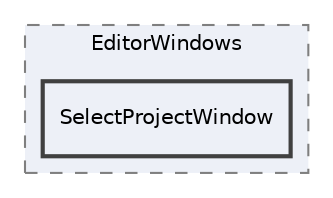 digraph "Editor/UI/EditorWindows/SelectProjectWindow"
{
 // LATEX_PDF_SIZE
  edge [fontname="Helvetica",fontsize="10",labelfontname="Helvetica",labelfontsize="10"];
  node [fontname="Helvetica",fontsize="10",shape=record];
  compound=true
  subgraph clusterdir_37c42c05ef4c9eddc2ac69b06612e95a {
    graph [ bgcolor="#edf0f7", pencolor="grey50", style="filled,dashed,", label="EditorWindows", fontname="Helvetica", fontsize="10", URL="dir_37c42c05ef4c9eddc2ac69b06612e95a.html"]
  dir_6637fc100173a98af49d262a20cea194 [shape=box, label="SelectProjectWindow", style="filled,bold,", fillcolor="#edf0f7", color="grey25", URL="dir_6637fc100173a98af49d262a20cea194.html"];
  }
}
